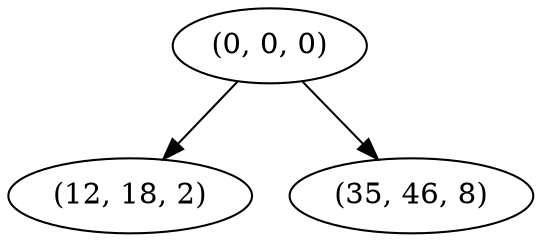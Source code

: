 digraph tree {
    "(0, 0, 0)";
    "(12, 18, 2)";
    "(35, 46, 8)";
    "(0, 0, 0)" -> "(12, 18, 2)";
    "(0, 0, 0)" -> "(35, 46, 8)";
}
